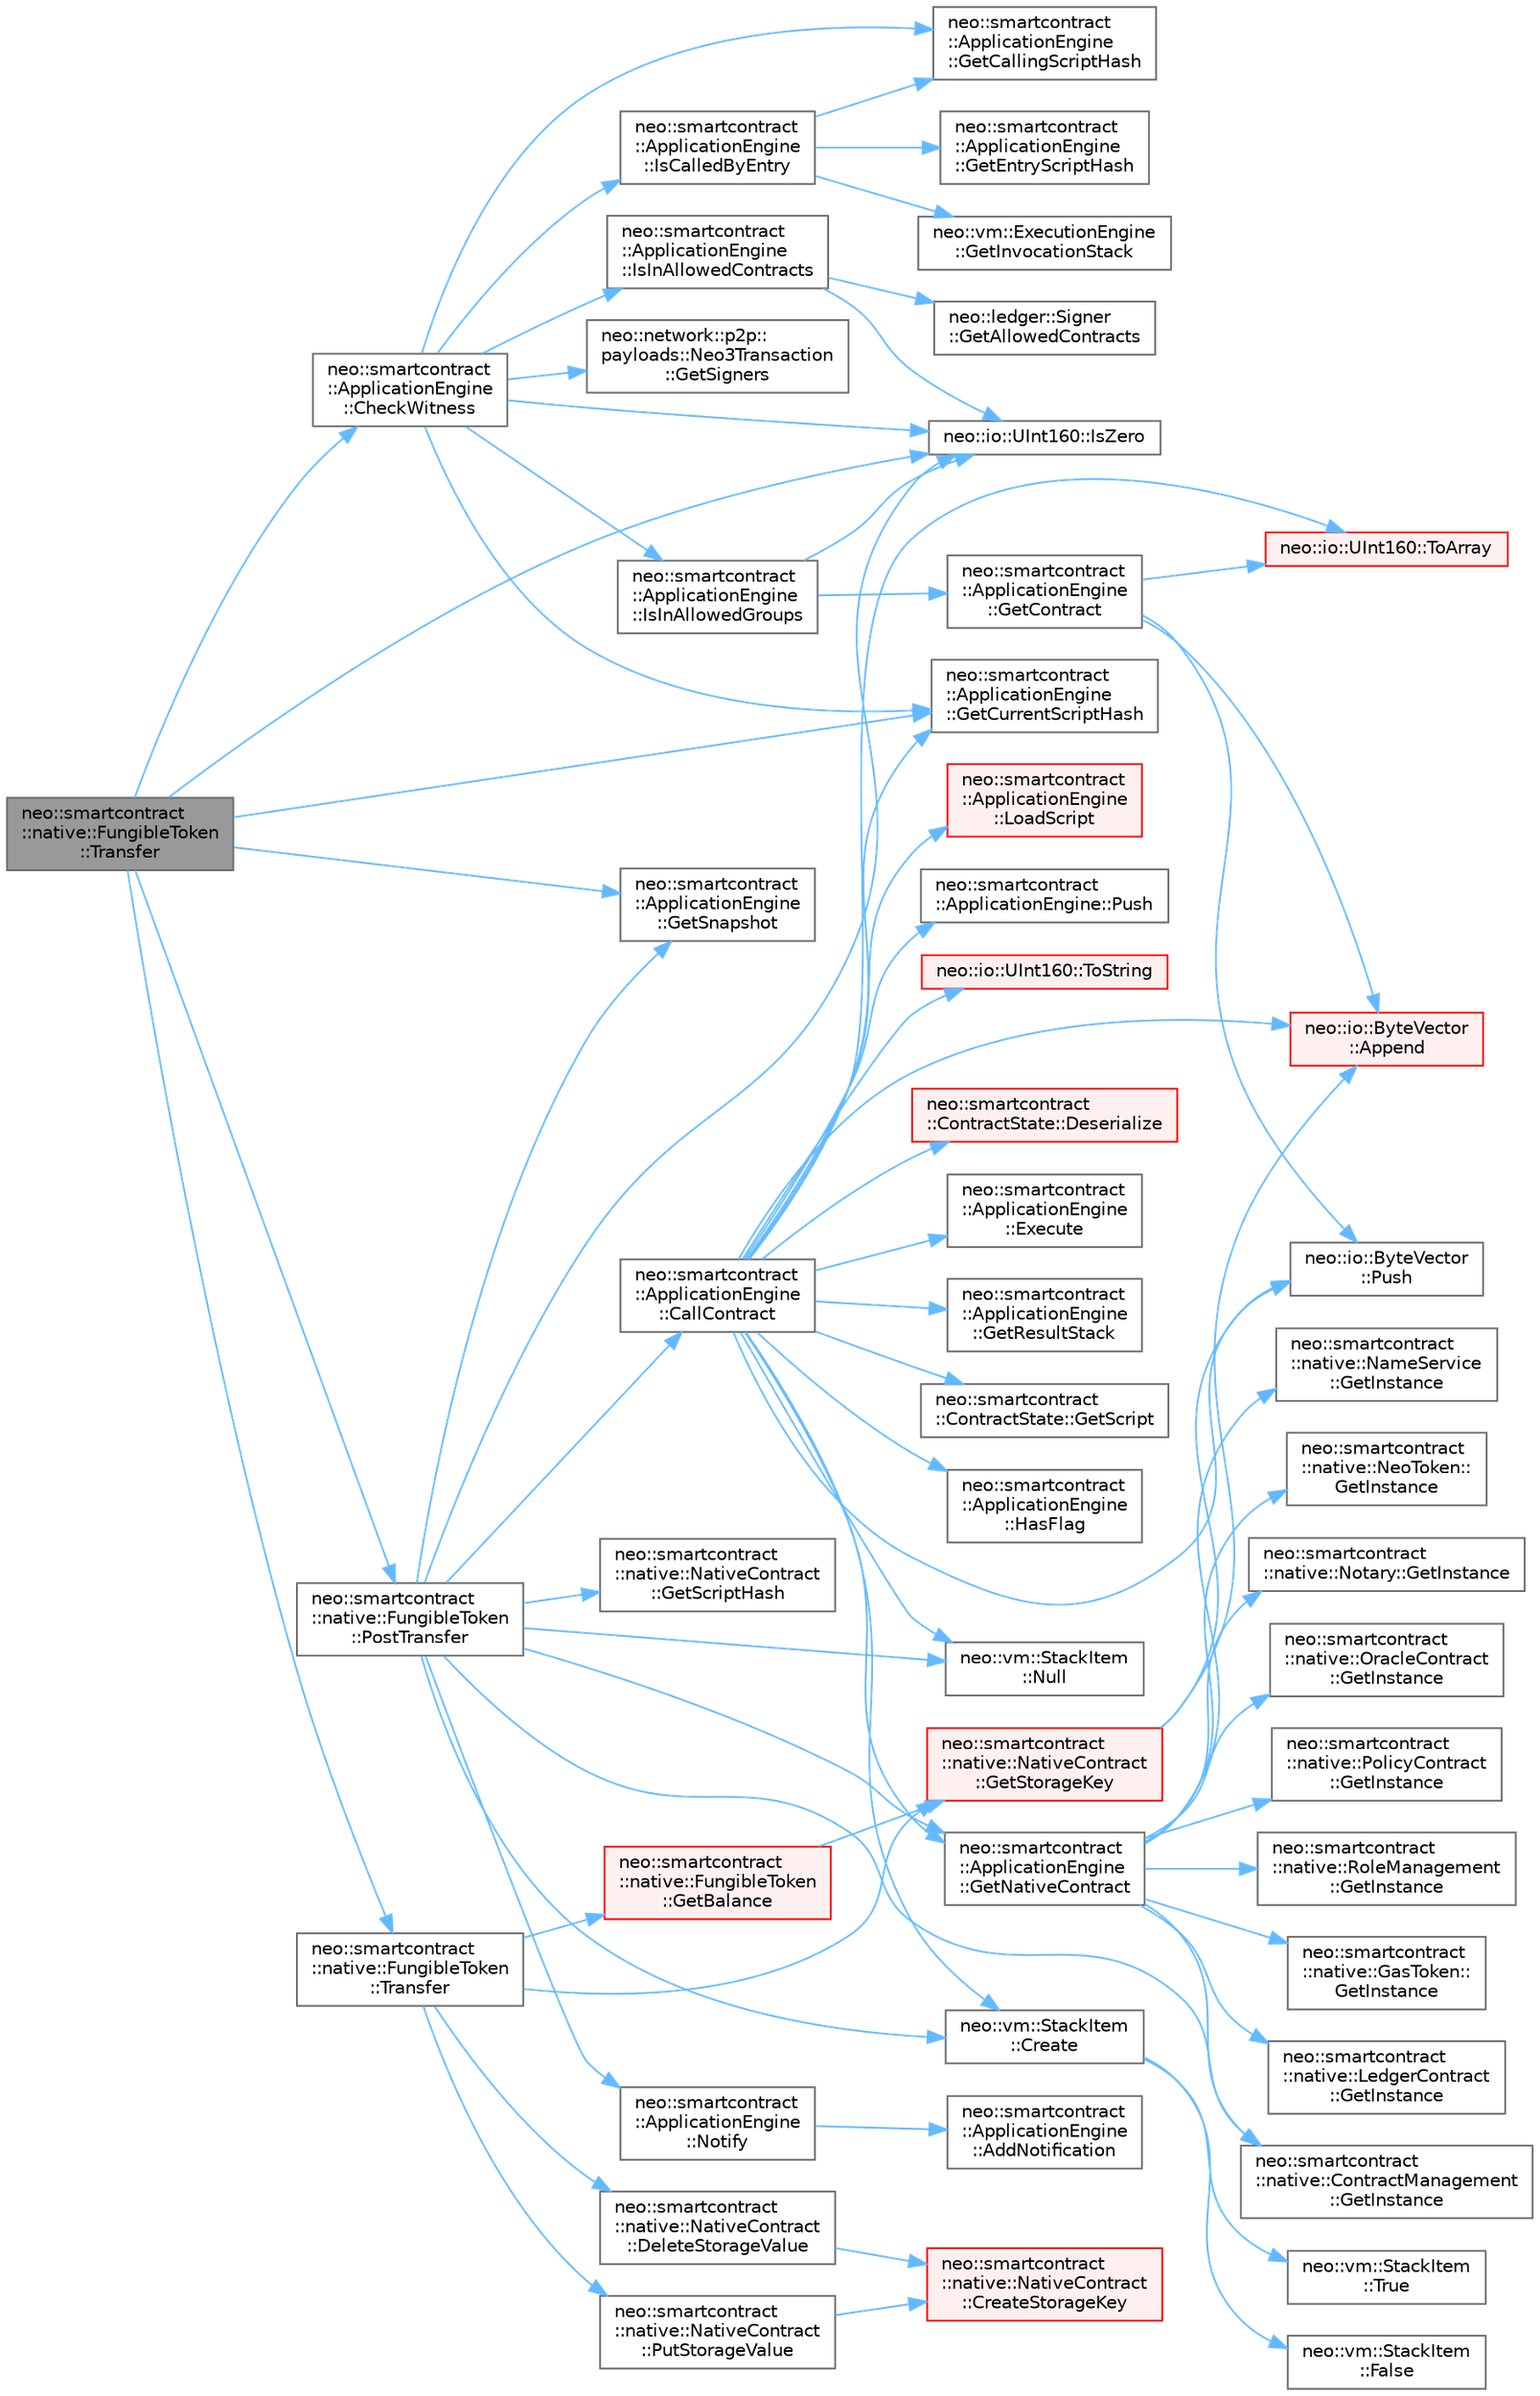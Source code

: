 digraph "neo::smartcontract::native::FungibleToken::Transfer"
{
 // LATEX_PDF_SIZE
  bgcolor="transparent";
  edge [fontname=Helvetica,fontsize=10,labelfontname=Helvetica,labelfontsize=10];
  node [fontname=Helvetica,fontsize=10,shape=box,height=0.2,width=0.4];
  rankdir="LR";
  Node1 [id="Node000001",label="neo::smartcontract\l::native::FungibleToken\l::Transfer",height=0.2,width=0.4,color="gray40", fillcolor="grey60", style="filled", fontcolor="black",tooltip="Transfers tokens from one account to another."];
  Node1 -> Node2 [id="edge69_Node000001_Node000002",color="steelblue1",style="solid",tooltip=" "];
  Node2 [id="Node000002",label="neo::smartcontract\l::ApplicationEngine\l::CheckWitness",height=0.2,width=0.4,color="grey40", fillcolor="white", style="filled",URL="$classneo_1_1smartcontract_1_1_application_engine.html#a4be82b2a3a2a0e53de3b731ac2418e91",tooltip="Checks if the witness is valid."];
  Node2 -> Node3 [id="edge70_Node000002_Node000003",color="steelblue1",style="solid",tooltip=" "];
  Node3 [id="Node000003",label="neo::smartcontract\l::ApplicationEngine\l::GetCallingScriptHash",height=0.2,width=0.4,color="grey40", fillcolor="white", style="filled",URL="$classneo_1_1smartcontract_1_1_application_engine.html#aad5c406f892265f2c4e9717edba873d0",tooltip="Gets the calling script hash."];
  Node2 -> Node4 [id="edge71_Node000002_Node000004",color="steelblue1",style="solid",tooltip=" "];
  Node4 [id="Node000004",label="neo::smartcontract\l::ApplicationEngine\l::GetCurrentScriptHash",height=0.2,width=0.4,color="grey40", fillcolor="white", style="filled",URL="$classneo_1_1smartcontract_1_1_application_engine.html#a51923971bcbc44d1d251edc00a54bfd2",tooltip="Gets the current script hash."];
  Node2 -> Node5 [id="edge72_Node000002_Node000005",color="steelblue1",style="solid",tooltip=" "];
  Node5 [id="Node000005",label="neo::network::p2p::\lpayloads::Neo3Transaction\l::GetSigners",height=0.2,width=0.4,color="grey40", fillcolor="white", style="filled",URL="$classneo_1_1network_1_1p2p_1_1payloads_1_1_neo3_transaction.html#a6978e51b07edf11fea3672eb79ebda72",tooltip="Gets the signers."];
  Node2 -> Node6 [id="edge73_Node000002_Node000006",color="steelblue1",style="solid",tooltip=" "];
  Node6 [id="Node000006",label="neo::smartcontract\l::ApplicationEngine\l::IsCalledByEntry",height=0.2,width=0.4,color="grey40", fillcolor="white", style="filled",URL="$classneo_1_1smartcontract_1_1_application_engine.html#a0e1df260a87deaf6b0318adf0970489a",tooltip=" "];
  Node6 -> Node3 [id="edge74_Node000006_Node000003",color="steelblue1",style="solid",tooltip=" "];
  Node6 -> Node7 [id="edge75_Node000006_Node000007",color="steelblue1",style="solid",tooltip=" "];
  Node7 [id="Node000007",label="neo::smartcontract\l::ApplicationEngine\l::GetEntryScriptHash",height=0.2,width=0.4,color="grey40", fillcolor="white", style="filled",URL="$classneo_1_1smartcontract_1_1_application_engine.html#a2be6d2d795c94e0ee7de0736dc2af4ec",tooltip="Gets the entry script hash."];
  Node6 -> Node8 [id="edge76_Node000006_Node000008",color="steelblue1",style="solid",tooltip=" "];
  Node8 [id="Node000008",label="neo::vm::ExecutionEngine\l::GetInvocationStack",height=0.2,width=0.4,color="grey40", fillcolor="white", style="filled",URL="$classneo_1_1vm_1_1_execution_engine.html#a91d0c0db6d95f8ceb2969cf9a397b21c",tooltip="Gets the invocation stack."];
  Node2 -> Node9 [id="edge77_Node000002_Node000009",color="steelblue1",style="solid",tooltip=" "];
  Node9 [id="Node000009",label="neo::smartcontract\l::ApplicationEngine\l::IsInAllowedContracts",height=0.2,width=0.4,color="grey40", fillcolor="white", style="filled",URL="$classneo_1_1smartcontract_1_1_application_engine.html#a5c3a1800a8e3a33f62f6f4569093bcfa",tooltip=" "];
  Node9 -> Node10 [id="edge78_Node000009_Node000010",color="steelblue1",style="solid",tooltip=" "];
  Node10 [id="Node000010",label="neo::ledger::Signer\l::GetAllowedContracts",height=0.2,width=0.4,color="grey40", fillcolor="white", style="filled",URL="$classneo_1_1ledger_1_1_signer.html#ac6550386081f7752e99e7a6bfc94a39c",tooltip="Gets the allowed contracts."];
  Node9 -> Node11 [id="edge79_Node000009_Node000011",color="steelblue1",style="solid",tooltip=" "];
  Node11 [id="Node000011",label="neo::io::UInt160::IsZero",height=0.2,width=0.4,color="grey40", fillcolor="white", style="filled",URL="$classneo_1_1io_1_1_u_int160.html#af6eb7ff964875651d53f8195bf3dcea1",tooltip="Checks if this UInt160 is zero."];
  Node2 -> Node12 [id="edge80_Node000002_Node000012",color="steelblue1",style="solid",tooltip=" "];
  Node12 [id="Node000012",label="neo::smartcontract\l::ApplicationEngine\l::IsInAllowedGroups",height=0.2,width=0.4,color="grey40", fillcolor="white", style="filled",URL="$classneo_1_1smartcontract_1_1_application_engine.html#a5845b07abae759f4c543daf89c09763c",tooltip=" "];
  Node12 -> Node13 [id="edge81_Node000012_Node000013",color="steelblue1",style="solid",tooltip=" "];
  Node13 [id="Node000013",label="neo::smartcontract\l::ApplicationEngine\l::GetContract",height=0.2,width=0.4,color="grey40", fillcolor="white", style="filled",URL="$classneo_1_1smartcontract_1_1_application_engine.html#aab38d577e09dab34b160475075ef9d19",tooltip=" "];
  Node13 -> Node14 [id="edge82_Node000013_Node000014",color="steelblue1",style="solid",tooltip=" "];
  Node14 [id="Node000014",label="neo::io::ByteVector\l::Append",height=0.2,width=0.4,color="red", fillcolor="#FFF0F0", style="filled",URL="$classneo_1_1io_1_1_byte_vector.html#a08fe2080218bc11daedc416387e6f37e",tooltip="Appends data to the ByteVector."];
  Node13 -> Node17 [id="edge83_Node000013_Node000017",color="steelblue1",style="solid",tooltip=" "];
  Node17 [id="Node000017",label="neo::io::ByteVector\l::Push",height=0.2,width=0.4,color="grey40", fillcolor="white", style="filled",URL="$classneo_1_1io_1_1_byte_vector.html#a57eb840afcbc9cd7b784081f9f546dab",tooltip="Pushes a byte to the end of the ByteVector."];
  Node13 -> Node18 [id="edge84_Node000013_Node000018",color="steelblue1",style="solid",tooltip=" "];
  Node18 [id="Node000018",label="neo::io::UInt160::ToArray",height=0.2,width=0.4,color="red", fillcolor="#FFF0F0", style="filled",URL="$classneo_1_1io_1_1_u_int160.html#a947ec4601aad300d141e2a5f3584d4d3",tooltip="Converts the UInt160 to a ByteVector."];
  Node12 -> Node11 [id="edge85_Node000012_Node000011",color="steelblue1",style="solid",tooltip=" "];
  Node2 -> Node11 [id="edge86_Node000002_Node000011",color="steelblue1",style="solid",tooltip=" "];
  Node1 -> Node4 [id="edge87_Node000001_Node000004",color="steelblue1",style="solid",tooltip=" "];
  Node1 -> Node20 [id="edge88_Node000001_Node000020",color="steelblue1",style="solid",tooltip=" "];
  Node20 [id="Node000020",label="neo::smartcontract\l::ApplicationEngine\l::GetSnapshot",height=0.2,width=0.4,color="grey40", fillcolor="white", style="filled",URL="$classneo_1_1smartcontract_1_1_application_engine.html#a4b11ba8a68aa0ac32ba0263c293ff1e4",tooltip="Gets the snapshot."];
  Node1 -> Node11 [id="edge89_Node000001_Node000011",color="steelblue1",style="solid",tooltip=" "];
  Node1 -> Node21 [id="edge90_Node000001_Node000021",color="steelblue1",style="solid",tooltip=" "];
  Node21 [id="Node000021",label="neo::smartcontract\l::native::FungibleToken\l::PostTransfer",height=0.2,width=0.4,color="grey40", fillcolor="white", style="filled",URL="$classneo_1_1smartcontract_1_1native_1_1_fungible_token.html#a7c8b015f7d315102a0b2026c335aa5e4",tooltip="Called after a transfer."];
  Node21 -> Node22 [id="edge91_Node000021_Node000022",color="steelblue1",style="solid",tooltip=" "];
  Node22 [id="Node000022",label="neo::smartcontract\l::ApplicationEngine\l::CallContract",height=0.2,width=0.4,color="grey40", fillcolor="white", style="filled",URL="$classneo_1_1smartcontract_1_1_application_engine.html#a3d0358b2eab4d029ba7b4a8419b6f395",tooltip="Calls a contract."];
  Node22 -> Node14 [id="edge92_Node000022_Node000014",color="steelblue1",style="solid",tooltip=" "];
  Node22 -> Node23 [id="edge93_Node000022_Node000023",color="steelblue1",style="solid",tooltip=" "];
  Node23 [id="Node000023",label="neo::vm::StackItem\l::Create",height=0.2,width=0.4,color="grey40", fillcolor="white", style="filled",URL="$classneo_1_1vm_1_1_stack_item.html#a1d67a8c02d58d56410378b997c2e7855",tooltip="Creates a primitive stack item."];
  Node23 -> Node24 [id="edge94_Node000023_Node000024",color="steelblue1",style="solid",tooltip=" "];
  Node24 [id="Node000024",label="neo::vm::StackItem\l::False",height=0.2,width=0.4,color="grey40", fillcolor="white", style="filled",URL="$classneo_1_1vm_1_1_stack_item.html#a759c1a70f6481936eb089083a5fa2d4e",tooltip="Gets the false stack item."];
  Node23 -> Node25 [id="edge95_Node000023_Node000025",color="steelblue1",style="solid",tooltip=" "];
  Node25 [id="Node000025",label="neo::vm::StackItem\l::True",height=0.2,width=0.4,color="grey40", fillcolor="white", style="filled",URL="$classneo_1_1vm_1_1_stack_item.html#ac5c88a02b66663d80e61942bb425391c",tooltip="Gets the true stack item."];
  Node22 -> Node26 [id="edge96_Node000022_Node000026",color="steelblue1",style="solid",tooltip=" "];
  Node26 [id="Node000026",label="neo::smartcontract\l::ContractState::Deserialize",height=0.2,width=0.4,color="red", fillcolor="#FFF0F0", style="filled",URL="$classneo_1_1smartcontract_1_1_contract_state.html#a8c381bf79560ea48705ff117dd685308",tooltip="Deserializes the ContractState from a binary reader."];
  Node22 -> Node42 [id="edge97_Node000022_Node000042",color="steelblue1",style="solid",tooltip=" "];
  Node42 [id="Node000042",label="neo::smartcontract\l::ApplicationEngine\l::Execute",height=0.2,width=0.4,color="grey40", fillcolor="white", style="filled",URL="$classneo_1_1smartcontract_1_1_application_engine.html#af1b9f6c1d1dd0d48be1711c1584da467",tooltip="Executes the loaded script."];
  Node22 -> Node4 [id="edge98_Node000022_Node000004",color="steelblue1",style="solid",tooltip=" "];
  Node22 -> Node43 [id="edge99_Node000022_Node000043",color="steelblue1",style="solid",tooltip=" "];
  Node43 [id="Node000043",label="neo::smartcontract\l::ApplicationEngine\l::GetNativeContract",height=0.2,width=0.4,color="grey40", fillcolor="white", style="filled",URL="$classneo_1_1smartcontract_1_1_application_engine.html#ab9191e88d93174a08c00a08083658adb",tooltip="Gets a native contract by its hash."];
  Node43 -> Node44 [id="edge100_Node000043_Node000044",color="steelblue1",style="solid",tooltip=" "];
  Node44 [id="Node000044",label="neo::smartcontract\l::native::ContractManagement\l::GetInstance",height=0.2,width=0.4,color="grey40", fillcolor="white", style="filled",URL="$classneo_1_1smartcontract_1_1native_1_1_contract_management.html#a3a6a33bfaa5763d7888d6be182f2ca72",tooltip="Gets the instance."];
  Node43 -> Node45 [id="edge101_Node000043_Node000045",color="steelblue1",style="solid",tooltip=" "];
  Node45 [id="Node000045",label="neo::smartcontract\l::native::GasToken::\lGetInstance",height=0.2,width=0.4,color="grey40", fillcolor="white", style="filled",URL="$classneo_1_1smartcontract_1_1native_1_1_gas_token.html#a0a5458f42995bd194a55d5f24d3a72a6",tooltip="Gets the instance."];
  Node43 -> Node46 [id="edge102_Node000043_Node000046",color="steelblue1",style="solid",tooltip=" "];
  Node46 [id="Node000046",label="neo::smartcontract\l::native::LedgerContract\l::GetInstance",height=0.2,width=0.4,color="grey40", fillcolor="white", style="filled",URL="$classneo_1_1smartcontract_1_1native_1_1_ledger_contract.html#a0925f03421a7e30f9ff85dc189913e7e",tooltip="Gets the instance."];
  Node43 -> Node47 [id="edge103_Node000043_Node000047",color="steelblue1",style="solid",tooltip=" "];
  Node47 [id="Node000047",label="neo::smartcontract\l::native::NameService\l::GetInstance",height=0.2,width=0.4,color="grey40", fillcolor="white", style="filled",URL="$classneo_1_1smartcontract_1_1native_1_1_name_service.html#a4a17051f47e3e781b9d714b05f275099",tooltip="Gets the instance."];
  Node43 -> Node48 [id="edge104_Node000043_Node000048",color="steelblue1",style="solid",tooltip=" "];
  Node48 [id="Node000048",label="neo::smartcontract\l::native::NeoToken::\lGetInstance",height=0.2,width=0.4,color="grey40", fillcolor="white", style="filled",URL="$classneo_1_1smartcontract_1_1native_1_1_neo_token.html#a90cb76fc97b70fbb68bd14545704e463",tooltip="Gets the instance."];
  Node43 -> Node49 [id="edge105_Node000043_Node000049",color="steelblue1",style="solid",tooltip=" "];
  Node49 [id="Node000049",label="neo::smartcontract\l::native::Notary::GetInstance",height=0.2,width=0.4,color="grey40", fillcolor="white", style="filled",URL="$classneo_1_1smartcontract_1_1native_1_1_notary.html#a65c2b739b0f132b03fe73ec911a98e2e",tooltip="Gets the instance."];
  Node43 -> Node50 [id="edge106_Node000043_Node000050",color="steelblue1",style="solid",tooltip=" "];
  Node50 [id="Node000050",label="neo::smartcontract\l::native::OracleContract\l::GetInstance",height=0.2,width=0.4,color="grey40", fillcolor="white", style="filled",URL="$classneo_1_1smartcontract_1_1native_1_1_oracle_contract.html#afdd6ed78b4d793067ad9b3deb1f6af2f",tooltip="Gets the instance."];
  Node43 -> Node51 [id="edge107_Node000043_Node000051",color="steelblue1",style="solid",tooltip=" "];
  Node51 [id="Node000051",label="neo::smartcontract\l::native::PolicyContract\l::GetInstance",height=0.2,width=0.4,color="grey40", fillcolor="white", style="filled",URL="$classneo_1_1smartcontract_1_1native_1_1_policy_contract.html#ae73620726c425e67f0ccb59806a8829e",tooltip="Gets the instance."];
  Node43 -> Node52 [id="edge108_Node000043_Node000052",color="steelblue1",style="solid",tooltip=" "];
  Node52 [id="Node000052",label="neo::smartcontract\l::native::RoleManagement\l::GetInstance",height=0.2,width=0.4,color="grey40", fillcolor="white", style="filled",URL="$classneo_1_1smartcontract_1_1native_1_1_role_management.html#aee152ede5f087bb9b7d7f95e660de811",tooltip="Gets the instance."];
  Node22 -> Node53 [id="edge109_Node000022_Node000053",color="steelblue1",style="solid",tooltip=" "];
  Node53 [id="Node000053",label="neo::smartcontract\l::ApplicationEngine\l::GetResultStack",height=0.2,width=0.4,color="grey40", fillcolor="white", style="filled",URL="$classneo_1_1smartcontract_1_1_application_engine.html#a81cef56e95ee3ab6ec9caf22ffffa0a5",tooltip="Gets the result stack items."];
  Node22 -> Node54 [id="edge110_Node000022_Node000054",color="steelblue1",style="solid",tooltip=" "];
  Node54 [id="Node000054",label="neo::smartcontract\l::ContractState::GetScript",height=0.2,width=0.4,color="grey40", fillcolor="white", style="filled",URL="$classneo_1_1smartcontract_1_1_contract_state.html#a14566a751ad315a009bc8909fc0dfd6b",tooltip="Gets the script."];
  Node22 -> Node55 [id="edge111_Node000022_Node000055",color="steelblue1",style="solid",tooltip=" "];
  Node55 [id="Node000055",label="neo::smartcontract\l::ApplicationEngine\l::HasFlag",height=0.2,width=0.4,color="grey40", fillcolor="white", style="filled",URL="$classneo_1_1smartcontract_1_1_application_engine.html#a279f4518af68b7b317ffb9fa19198bd2",tooltip="Checks if the engine has flag."];
  Node22 -> Node56 [id="edge112_Node000022_Node000056",color="steelblue1",style="solid",tooltip=" "];
  Node56 [id="Node000056",label="neo::smartcontract\l::ApplicationEngine\l::LoadScript",height=0.2,width=0.4,color="red", fillcolor="#FFF0F0", style="filled",URL="$classneo_1_1smartcontract_1_1_application_engine.html#a021c1b84422d61f9ad447f34152cc902",tooltip="Loads a script."];
  Node22 -> Node60 [id="edge113_Node000022_Node000060",color="steelblue1",style="solid",tooltip=" "];
  Node60 [id="Node000060",label="neo::vm::StackItem\l::Null",height=0.2,width=0.4,color="grey40", fillcolor="white", style="filled",URL="$classneo_1_1vm_1_1_stack_item.html#ae8449cc5805f5135af34bfe230aa4c7e",tooltip="Gets the null stack item."];
  Node22 -> Node17 [id="edge114_Node000022_Node000017",color="steelblue1",style="solid",tooltip=" "];
  Node22 -> Node61 [id="edge115_Node000022_Node000061",color="steelblue1",style="solid",tooltip=" "];
  Node61 [id="Node000061",label="neo::smartcontract\l::ApplicationEngine::Push",height=0.2,width=0.4,color="grey40", fillcolor="white", style="filled",URL="$classneo_1_1smartcontract_1_1_application_engine.html#a4cb52aa1b0715d5f77e05899a80f9697",tooltip="Pushes an item onto the evaluation stack."];
  Node22 -> Node18 [id="edge116_Node000022_Node000018",color="steelblue1",style="solid",tooltip=" "];
  Node22 -> Node62 [id="edge117_Node000022_Node000062",color="steelblue1",style="solid",tooltip=" "];
  Node62 [id="Node000062",label="neo::io::UInt160::ToString",height=0.2,width=0.4,color="red", fillcolor="#FFF0F0", style="filled",URL="$classneo_1_1io_1_1_u_int160.html#a4a16aab4a80f517c91b698c4e1102c5d",tooltip="Converts the UInt160 to a string."];
  Node21 -> Node23 [id="edge118_Node000021_Node000023",color="steelblue1",style="solid",tooltip=" "];
  Node21 -> Node44 [id="edge119_Node000021_Node000044",color="steelblue1",style="solid",tooltip=" "];
  Node21 -> Node43 [id="edge120_Node000021_Node000043",color="steelblue1",style="solid",tooltip=" "];
  Node21 -> Node65 [id="edge121_Node000021_Node000065",color="steelblue1",style="solid",tooltip=" "];
  Node65 [id="Node000065",label="neo::smartcontract\l::native::NativeContract\l::GetScriptHash",height=0.2,width=0.4,color="grey40", fillcolor="white", style="filled",URL="$classneo_1_1smartcontract_1_1native_1_1_native_contract.html#adee5386515d940f614d7f680b5d0edb7",tooltip="Gets the script hash."];
  Node21 -> Node20 [id="edge122_Node000021_Node000020",color="steelblue1",style="solid",tooltip=" "];
  Node21 -> Node11 [id="edge123_Node000021_Node000011",color="steelblue1",style="solid",tooltip=" "];
  Node21 -> Node66 [id="edge124_Node000021_Node000066",color="steelblue1",style="solid",tooltip=" "];
  Node66 [id="Node000066",label="neo::smartcontract\l::ApplicationEngine\l::Notify",height=0.2,width=0.4,color="grey40", fillcolor="white", style="filled",URL="$classneo_1_1smartcontract_1_1_application_engine.html#a7136e17e64bb12f9ab0ab3f3588b0339",tooltip="Notifies an event."];
  Node66 -> Node67 [id="edge125_Node000066_Node000067",color="steelblue1",style="solid",tooltip=" "];
  Node67 [id="Node000067",label="neo::smartcontract\l::ApplicationEngine\l::AddNotification",height=0.2,width=0.4,color="grey40", fillcolor="white", style="filled",URL="$classneo_1_1smartcontract_1_1_application_engine.html#aa3684834b88b62d5c0df605cfb545c0c",tooltip="Adds a notification entry."];
  Node21 -> Node60 [id="edge126_Node000021_Node000060",color="steelblue1",style="solid",tooltip=" "];
  Node1 -> Node68 [id="edge127_Node000001_Node000068",color="steelblue1",style="solid",tooltip=" "];
  Node68 [id="Node000068",label="neo::smartcontract\l::native::FungibleToken\l::Transfer",height=0.2,width=0.4,color="grey40", fillcolor="white", style="filled",URL="$classneo_1_1smartcontract_1_1native_1_1_fungible_token.html#a48b20270a52c92d4b12e1577314520f0",tooltip="Transfers tokens from one account to another."];
  Node68 -> Node69 [id="edge128_Node000068_Node000069",color="steelblue1",style="solid",tooltip=" "];
  Node69 [id="Node000069",label="neo::smartcontract\l::native::NativeContract\l::DeleteStorageValue",height=0.2,width=0.4,color="grey40", fillcolor="white", style="filled",URL="$classneo_1_1smartcontract_1_1native_1_1_native_contract.html#a041e040e9fbf45d8d8ba9c0dcf87afe4",tooltip="Deletes the storage value."];
  Node69 -> Node70 [id="edge129_Node000069_Node000070",color="steelblue1",style="solid",tooltip=" "];
  Node70 [id="Node000070",label="neo::smartcontract\l::native::NativeContract\l::CreateStorageKey",height=0.2,width=0.4,color="red", fillcolor="#FFF0F0", style="filled",URL="$classneo_1_1smartcontract_1_1native_1_1_native_contract.html#a5a9ec24cc4c1584fb00fdf32f614dbd8",tooltip="Creates a storage key with the specified prefix."];
  Node68 -> Node74 [id="edge130_Node000068_Node000074",color="steelblue1",style="solid",tooltip=" "];
  Node74 [id="Node000074",label="neo::smartcontract\l::native::FungibleToken\l::GetBalance",height=0.2,width=0.4,color="red", fillcolor="#FFF0F0", style="filled",URL="$classneo_1_1smartcontract_1_1native_1_1_fungible_token.html#acad335ad31ba8846af201439430277d4",tooltip="Gets the balance of the specified account."];
  Node74 -> Node75 [id="edge131_Node000074_Node000075",color="steelblue1",style="solid",tooltip=" "];
  Node75 [id="Node000075",label="neo::smartcontract\l::native::NativeContract\l::GetStorageKey",height=0.2,width=0.4,color="red", fillcolor="#FFF0F0", style="filled",URL="$classneo_1_1smartcontract_1_1native_1_1_native_contract.html#aaa080efcc4d7deced7aded7bb968cd9c",tooltip="Gets the storage key."];
  Node75 -> Node14 [id="edge132_Node000075_Node000014",color="steelblue1",style="solid",tooltip=" "];
  Node75 -> Node17 [id="edge133_Node000075_Node000017",color="steelblue1",style="solid",tooltip=" "];
  Node68 -> Node75 [id="edge134_Node000068_Node000075",color="steelblue1",style="solid",tooltip=" "];
  Node68 -> Node78 [id="edge135_Node000068_Node000078",color="steelblue1",style="solid",tooltip=" "];
  Node78 [id="Node000078",label="neo::smartcontract\l::native::NativeContract\l::PutStorageValue",height=0.2,width=0.4,color="grey40", fillcolor="white", style="filled",URL="$classneo_1_1smartcontract_1_1native_1_1_native_contract.html#a88e6f4aa548d073c5740d1eb0f59f91e",tooltip="Puts the storage value."];
  Node78 -> Node70 [id="edge136_Node000078_Node000070",color="steelblue1",style="solid",tooltip=" "];
}
